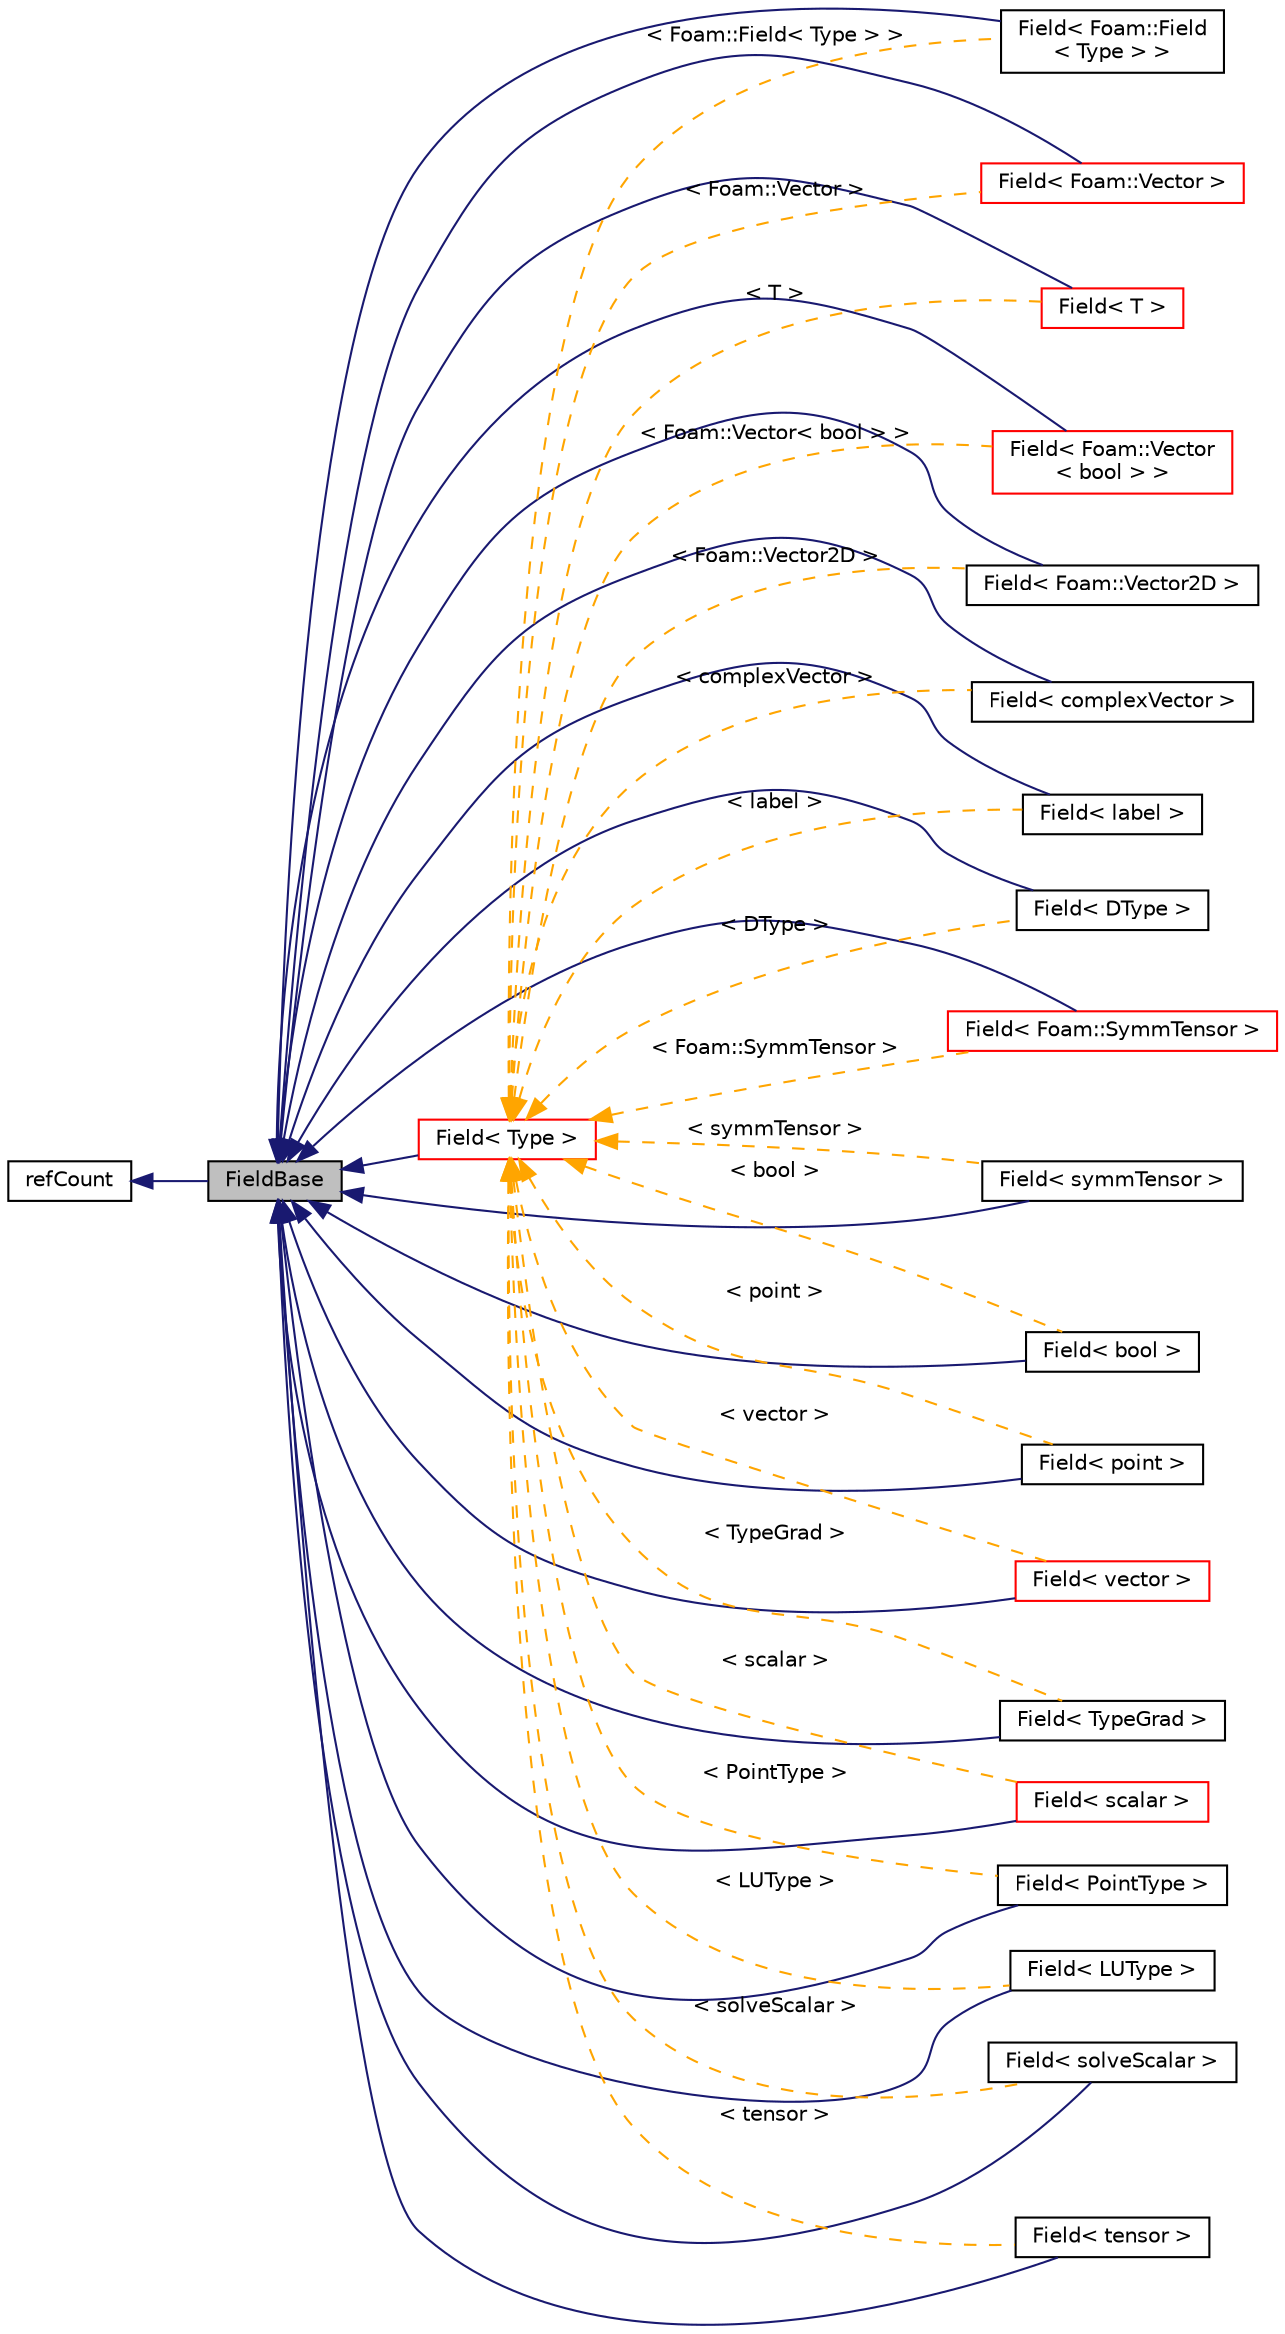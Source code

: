 digraph "FieldBase"
{
  bgcolor="transparent";
  edge [fontname="Helvetica",fontsize="10",labelfontname="Helvetica",labelfontsize="10"];
  node [fontname="Helvetica",fontsize="10",shape=record];
  rankdir="LR";
  Node1 [label="FieldBase",height=0.2,width=0.4,color="black", fillcolor="grey75", style="filled" fontcolor="black"];
  Node2 -> Node1 [dir="back",color="midnightblue",fontsize="10",style="solid",fontname="Helvetica"];
  Node2 [label="refCount",height=0.2,width=0.4,color="black",URL="$classFoam_1_1refCount.html",tooltip="Reference counter for various OpenFOAM components. "];
  Node1 -> Node3 [dir="back",color="midnightblue",fontsize="10",style="solid",fontname="Helvetica"];
  Node3 [label="Field\< bool \>",height=0.2,width=0.4,color="black",URL="$classFoam_1_1Field.html"];
  Node1 -> Node4 [dir="back",color="midnightblue",fontsize="10",style="solid",fontname="Helvetica"];
  Node4 [label="Field\< complexVector \>",height=0.2,width=0.4,color="black",URL="$classFoam_1_1Field.html"];
  Node1 -> Node5 [dir="back",color="midnightblue",fontsize="10",style="solid",fontname="Helvetica"];
  Node5 [label="Field\< DType \>",height=0.2,width=0.4,color="black",URL="$classFoam_1_1Field.html"];
  Node1 -> Node6 [dir="back",color="midnightblue",fontsize="10",style="solid",fontname="Helvetica"];
  Node6 [label="Field\< Foam::Field\l\< Type \> \>",height=0.2,width=0.4,color="black",URL="$classFoam_1_1Field.html"];
  Node1 -> Node7 [dir="back",color="midnightblue",fontsize="10",style="solid",fontname="Helvetica"];
  Node7 [label="Field\< Foam::SymmTensor \>",height=0.2,width=0.4,color="red",URL="$classFoam_1_1Field.html"];
  Node1 -> Node8 [dir="back",color="midnightblue",fontsize="10",style="solid",fontname="Helvetica"];
  Node8 [label="Field\< Foam::Vector \>",height=0.2,width=0.4,color="red",URL="$classFoam_1_1Field.html"];
  Node1 -> Node9 [dir="back",color="midnightblue",fontsize="10",style="solid",fontname="Helvetica"];
  Node9 [label="Field\< Foam::Vector2D \>",height=0.2,width=0.4,color="black",URL="$classFoam_1_1Field.html"];
  Node1 -> Node10 [dir="back",color="midnightblue",fontsize="10",style="solid",fontname="Helvetica"];
  Node10 [label="Field\< Foam::Vector\l\< bool \> \>",height=0.2,width=0.4,color="red",URL="$classFoam_1_1Field.html"];
  Node1 -> Node11 [dir="back",color="midnightblue",fontsize="10",style="solid",fontname="Helvetica"];
  Node11 [label="Field\< label \>",height=0.2,width=0.4,color="black",URL="$classFoam_1_1Field.html"];
  Node1 -> Node12 [dir="back",color="midnightblue",fontsize="10",style="solid",fontname="Helvetica"];
  Node12 [label="Field\< LUType \>",height=0.2,width=0.4,color="black",URL="$classFoam_1_1Field.html"];
  Node1 -> Node13 [dir="back",color="midnightblue",fontsize="10",style="solid",fontname="Helvetica"];
  Node13 [label="Field\< point \>",height=0.2,width=0.4,color="black",URL="$classFoam_1_1Field.html"];
  Node1 -> Node14 [dir="back",color="midnightblue",fontsize="10",style="solid",fontname="Helvetica"];
  Node14 [label="Field\< PointType \>",height=0.2,width=0.4,color="black",URL="$classFoam_1_1Field.html"];
  Node1 -> Node15 [dir="back",color="midnightblue",fontsize="10",style="solid",fontname="Helvetica"];
  Node15 [label="Field\< scalar \>",height=0.2,width=0.4,color="red",URL="$classFoam_1_1Field.html"];
  Node1 -> Node16 [dir="back",color="midnightblue",fontsize="10",style="solid",fontname="Helvetica"];
  Node16 [label="Field\< solveScalar \>",height=0.2,width=0.4,color="black",URL="$classFoam_1_1Field.html"];
  Node1 -> Node17 [dir="back",color="midnightblue",fontsize="10",style="solid",fontname="Helvetica"];
  Node17 [label="Field\< symmTensor \>",height=0.2,width=0.4,color="black",URL="$classFoam_1_1Field.html"];
  Node1 -> Node18 [dir="back",color="midnightblue",fontsize="10",style="solid",fontname="Helvetica"];
  Node18 [label="Field\< T \>",height=0.2,width=0.4,color="red",URL="$classFoam_1_1Field.html"];
  Node1 -> Node19 [dir="back",color="midnightblue",fontsize="10",style="solid",fontname="Helvetica"];
  Node19 [label="Field\< tensor \>",height=0.2,width=0.4,color="black",URL="$classFoam_1_1Field.html"];
  Node1 -> Node20 [dir="back",color="midnightblue",fontsize="10",style="solid",fontname="Helvetica"];
  Node20 [label="Field\< TypeGrad \>",height=0.2,width=0.4,color="black",URL="$classFoam_1_1Field.html"];
  Node1 -> Node21 [dir="back",color="midnightblue",fontsize="10",style="solid",fontname="Helvetica"];
  Node21 [label="Field\< vector \>",height=0.2,width=0.4,color="red",URL="$classFoam_1_1Field.html"];
  Node1 -> Node22 [dir="back",color="midnightblue",fontsize="10",style="solid",fontname="Helvetica"];
  Node22 [label="Field\< Type \>",height=0.2,width=0.4,color="red",URL="$classFoam_1_1Field.html",tooltip="Generic templated field type. "];
  Node22 -> Node7 [dir="back",color="orange",fontsize="10",style="dashed",label=" \< Foam::SymmTensor \>" ,fontname="Helvetica"];
  Node22 -> Node19 [dir="back",color="orange",fontsize="10",style="dashed",label=" \< tensor \>" ,fontname="Helvetica"];
  Node22 -> Node17 [dir="back",color="orange",fontsize="10",style="dashed",label=" \< symmTensor \>" ,fontname="Helvetica"];
  Node22 -> Node15 [dir="back",color="orange",fontsize="10",style="dashed",label=" \< scalar \>" ,fontname="Helvetica"];
  Node22 -> Node11 [dir="back",color="orange",fontsize="10",style="dashed",label=" \< label \>" ,fontname="Helvetica"];
  Node22 -> Node21 [dir="back",color="orange",fontsize="10",style="dashed",label=" \< vector \>" ,fontname="Helvetica"];
  Node22 -> Node4 [dir="back",color="orange",fontsize="10",style="dashed",label=" \< complexVector \>" ,fontname="Helvetica"];
  Node22 -> Node18 [dir="back",color="orange",fontsize="10",style="dashed",label=" \< T \>" ,fontname="Helvetica"];
  Node22 -> Node12 [dir="back",color="orange",fontsize="10",style="dashed",label=" \< LUType \>" ,fontname="Helvetica"];
  Node22 -> Node5 [dir="back",color="orange",fontsize="10",style="dashed",label=" \< DType \>" ,fontname="Helvetica"];
  Node22 -> Node6 [dir="back",color="orange",fontsize="10",style="dashed",label=" \< Foam::Field\< Type \> \>" ,fontname="Helvetica"];
  Node22 -> Node20 [dir="back",color="orange",fontsize="10",style="dashed",label=" \< TypeGrad \>" ,fontname="Helvetica"];
  Node22 -> Node8 [dir="back",color="orange",fontsize="10",style="dashed",label=" \< Foam::Vector \>" ,fontname="Helvetica"];
  Node22 -> Node10 [dir="back",color="orange",fontsize="10",style="dashed",label=" \< Foam::Vector\< bool \> \>" ,fontname="Helvetica"];
  Node22 -> Node3 [dir="back",color="orange",fontsize="10",style="dashed",label=" \< bool \>" ,fontname="Helvetica"];
  Node22 -> Node16 [dir="back",color="orange",fontsize="10",style="dashed",label=" \< solveScalar \>" ,fontname="Helvetica"];
  Node22 -> Node13 [dir="back",color="orange",fontsize="10",style="dashed",label=" \< point \>" ,fontname="Helvetica"];
  Node22 -> Node14 [dir="back",color="orange",fontsize="10",style="dashed",label=" \< PointType \>" ,fontname="Helvetica"];
  Node22 -> Node9 [dir="back",color="orange",fontsize="10",style="dashed",label=" \< Foam::Vector2D \>" ,fontname="Helvetica"];
}
